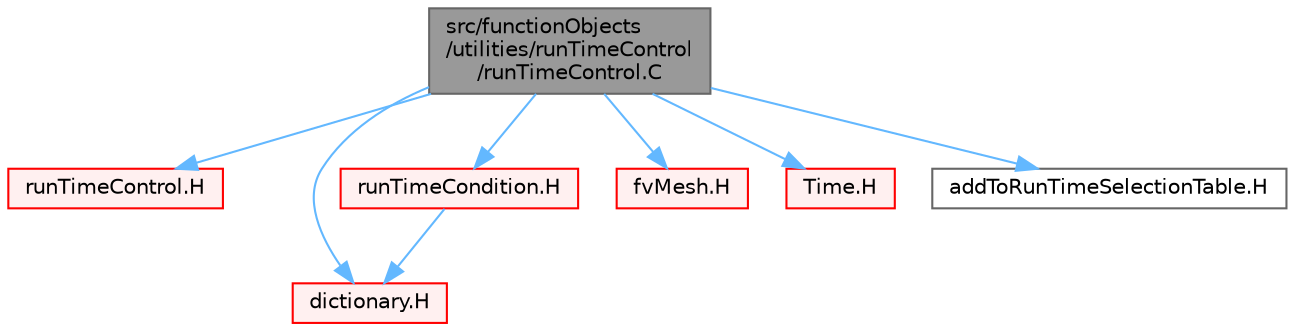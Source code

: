 digraph "src/functionObjects/utilities/runTimeControl/runTimeControl.C"
{
 // LATEX_PDF_SIZE
  bgcolor="transparent";
  edge [fontname=Helvetica,fontsize=10,labelfontname=Helvetica,labelfontsize=10];
  node [fontname=Helvetica,fontsize=10,shape=box,height=0.2,width=0.4];
  Node1 [id="Node000001",label="src/functionObjects\l/utilities/runTimeControl\l/runTimeControl.C",height=0.2,width=0.4,color="gray40", fillcolor="grey60", style="filled", fontcolor="black",tooltip=" "];
  Node1 -> Node2 [id="edge1_Node000001_Node000002",color="steelblue1",style="solid",tooltip=" "];
  Node2 [id="Node000002",label="runTimeControl.H",height=0.2,width=0.4,color="red", fillcolor="#FFF0F0", style="filled",URL="$runTimeControl_8H.html",tooltip=" "];
  Node1 -> Node165 [id="edge2_Node000001_Node000165",color="steelblue1",style="solid",tooltip=" "];
  Node165 [id="Node000165",label="dictionary.H",height=0.2,width=0.4,color="red", fillcolor="#FFF0F0", style="filled",URL="$dictionary_8H.html",tooltip=" "];
  Node1 -> Node253 [id="edge3_Node000001_Node000253",color="steelblue1",style="solid",tooltip=" "];
  Node253 [id="Node000253",label="runTimeCondition.H",height=0.2,width=0.4,color="red", fillcolor="#FFF0F0", style="filled",URL="$runTimeCondition_8H.html",tooltip=" "];
  Node253 -> Node165 [id="edge4_Node000253_Node000165",color="steelblue1",style="solid",tooltip=" "];
  Node1 -> Node254 [id="edge5_Node000001_Node000254",color="steelblue1",style="solid",tooltip=" "];
  Node254 [id="Node000254",label="fvMesh.H",height=0.2,width=0.4,color="red", fillcolor="#FFF0F0", style="filled",URL="$fvMesh_8H.html",tooltip=" "];
  Node1 -> Node100 [id="edge6_Node000001_Node000100",color="steelblue1",style="solid",tooltip=" "];
  Node100 [id="Node000100",label="Time.H",height=0.2,width=0.4,color="red", fillcolor="#FFF0F0", style="filled",URL="$Time_8H.html",tooltip=" "];
  Node1 -> Node374 [id="edge7_Node000001_Node000374",color="steelblue1",style="solid",tooltip=" "];
  Node374 [id="Node000374",label="addToRunTimeSelectionTable.H",height=0.2,width=0.4,color="grey40", fillcolor="white", style="filled",URL="$addToRunTimeSelectionTable_8H.html",tooltip="Macros for easy insertion into run-time selection tables."];
}
